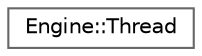 digraph "Graphical Class Hierarchy"
{
 // LATEX_PDF_SIZE
  bgcolor="transparent";
  edge [fontname=Helvetica,fontsize=10,labelfontname=Helvetica,labelfontsize=10];
  node [fontname=Helvetica,fontsize=10,shape=box,height=0.2,width=0.4];
  rankdir="LR";
  Node0 [label="Engine::Thread",height=0.2,width=0.4,color="grey40", fillcolor="white", style="filled",URL="$class_engine_1_1_thread.html",tooltip=" "];
}
